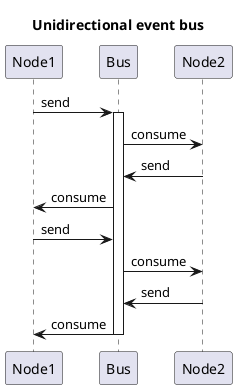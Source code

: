 @startuml
title Unidirectional event bus
Node1 -> Bus: send
activate Bus

Bus -> Node2: consume
Node2 -> Bus: send
Bus -> Node1: consume
Node1 -> Bus: send
Bus -> Node2: consume
Node2 -> Bus: send
Bus -> Node1: consume

deactivate Bus

@enduml